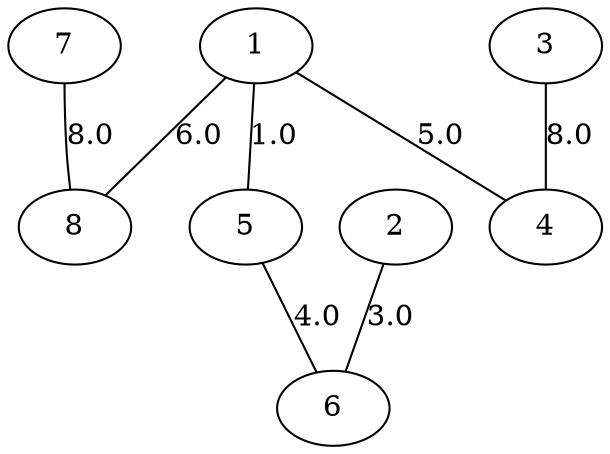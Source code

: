 graph G {
    1 -- 8 [label="6.0"];
    2 -- 6 [label="3.0"];
    1 -- 4 [label="5.0"];
    3 -- 4 [label="8.0"];
    7 -- 8 [label="8.0"];
    5 -- 6 [label="4.0"];
    1 -- 5 [label="1.0"];
}
